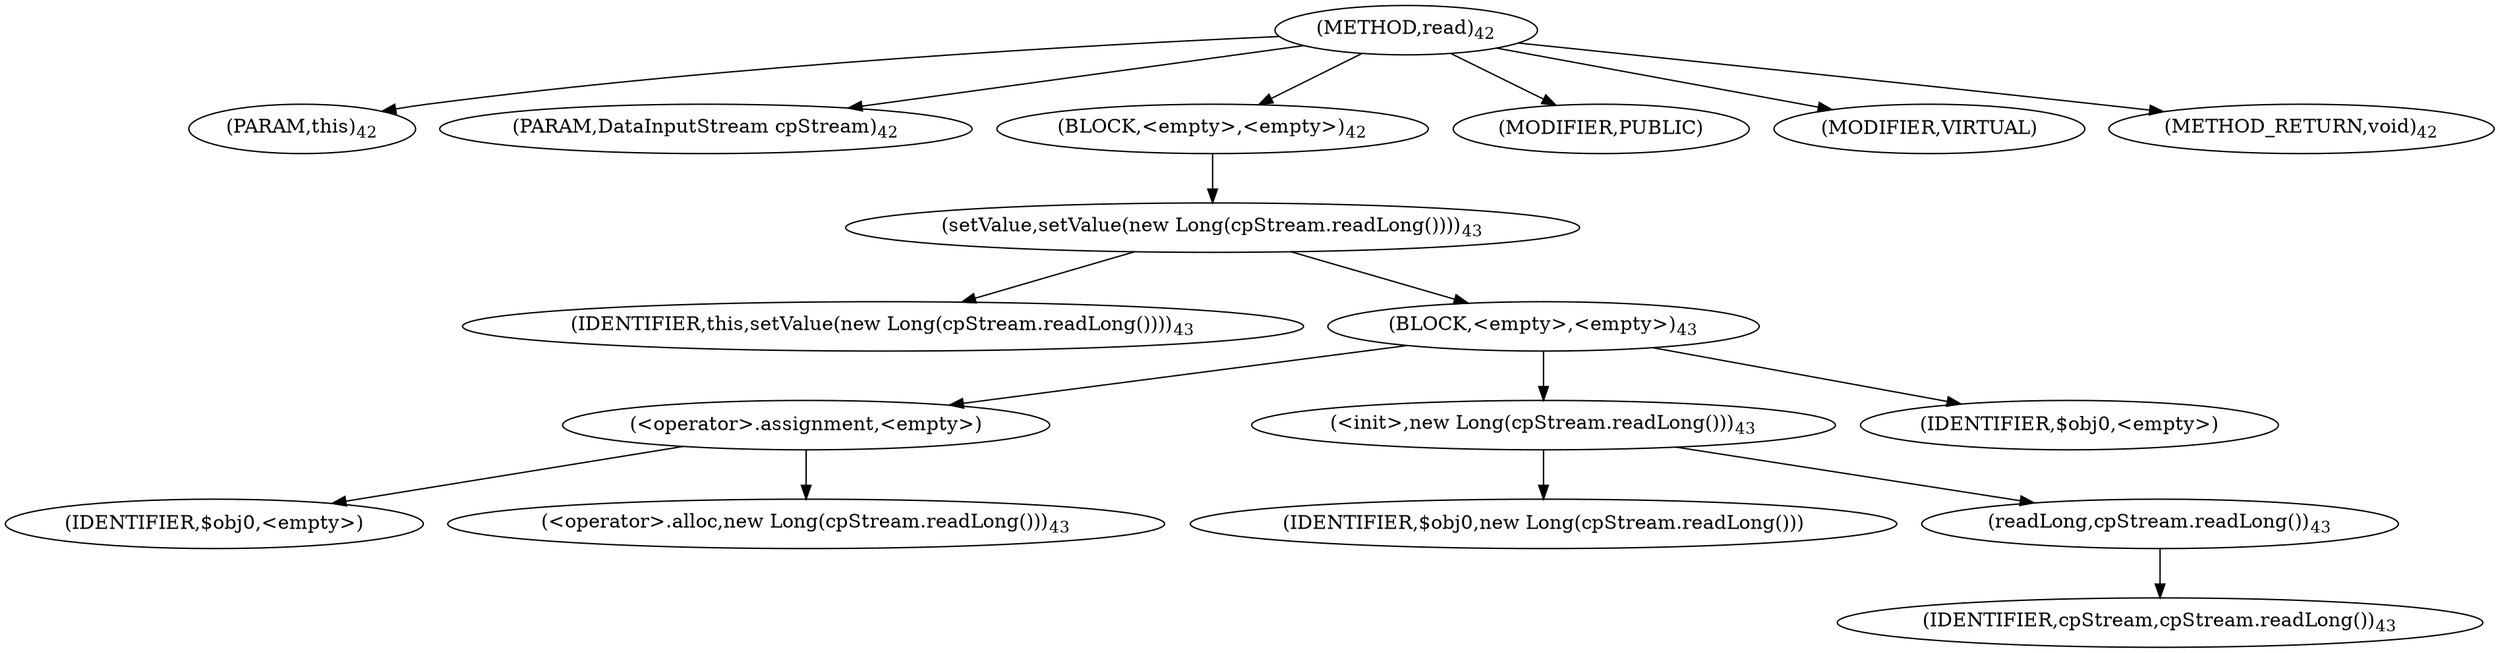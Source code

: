 digraph "read" {  
"21" [label = <(METHOD,read)<SUB>42</SUB>> ]
"6" [label = <(PARAM,this)<SUB>42</SUB>> ]
"22" [label = <(PARAM,DataInputStream cpStream)<SUB>42</SUB>> ]
"23" [label = <(BLOCK,&lt;empty&gt;,&lt;empty&gt;)<SUB>42</SUB>> ]
"24" [label = <(setValue,setValue(new Long(cpStream.readLong())))<SUB>43</SUB>> ]
"5" [label = <(IDENTIFIER,this,setValue(new Long(cpStream.readLong())))<SUB>43</SUB>> ]
"25" [label = <(BLOCK,&lt;empty&gt;,&lt;empty&gt;)<SUB>43</SUB>> ]
"26" [label = <(&lt;operator&gt;.assignment,&lt;empty&gt;)> ]
"27" [label = <(IDENTIFIER,$obj0,&lt;empty&gt;)> ]
"28" [label = <(&lt;operator&gt;.alloc,new Long(cpStream.readLong()))<SUB>43</SUB>> ]
"29" [label = <(&lt;init&gt;,new Long(cpStream.readLong()))<SUB>43</SUB>> ]
"30" [label = <(IDENTIFIER,$obj0,new Long(cpStream.readLong()))> ]
"31" [label = <(readLong,cpStream.readLong())<SUB>43</SUB>> ]
"32" [label = <(IDENTIFIER,cpStream,cpStream.readLong())<SUB>43</SUB>> ]
"33" [label = <(IDENTIFIER,$obj0,&lt;empty&gt;)> ]
"34" [label = <(MODIFIER,PUBLIC)> ]
"35" [label = <(MODIFIER,VIRTUAL)> ]
"36" [label = <(METHOD_RETURN,void)<SUB>42</SUB>> ]
  "21" -> "6" 
  "21" -> "22" 
  "21" -> "23" 
  "21" -> "34" 
  "21" -> "35" 
  "21" -> "36" 
  "23" -> "24" 
  "24" -> "5" 
  "24" -> "25" 
  "25" -> "26" 
  "25" -> "29" 
  "25" -> "33" 
  "26" -> "27" 
  "26" -> "28" 
  "29" -> "30" 
  "29" -> "31" 
  "31" -> "32" 
}
